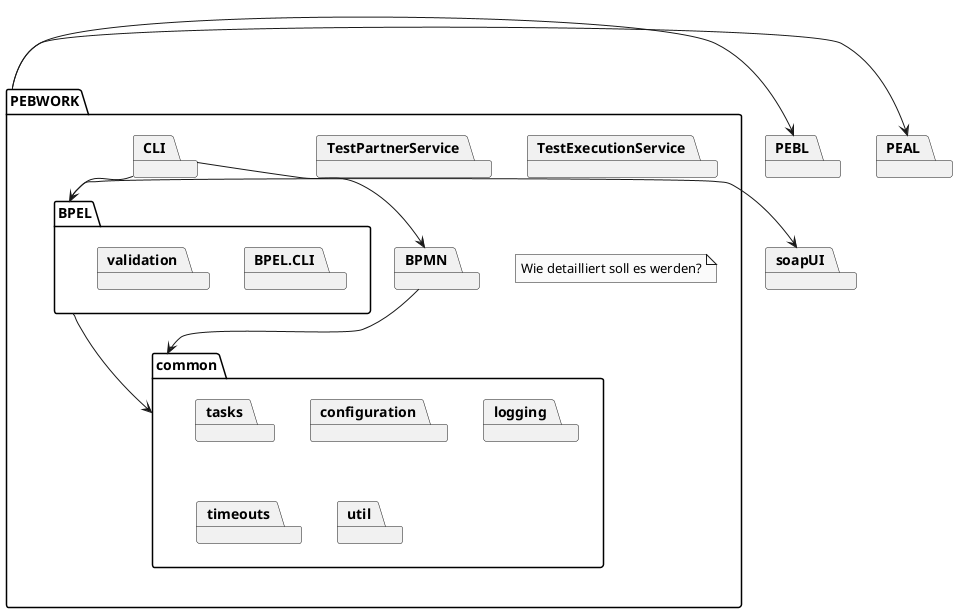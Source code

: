@startuml

package soapUI

package PEBL

package PEAL

package PEBWORK {

	package CLI

	package TestPartnerService
	package TestExecutionService

	package BPEL {
	  package BPEL.CLI
	  package validation
	}
	package BPMN
	package common {
		package tasks
		package configuration
		package logging
		package timeouts
		package util
	}
	BPEL --> common
	BPMN --> common
	CLI --> BPEL
	CLI --> BPMN

	note "Wie detailliert soll es werden?" as N1

}

PEBWORK -> PEBL
PEBWORK -> PEAL
BPEL -> soapUI

hide empty members
hide empty methods
hide circle

skinparam monochrome true
skinparam shadowing false
skinparam packageStyle rect
@enduml
